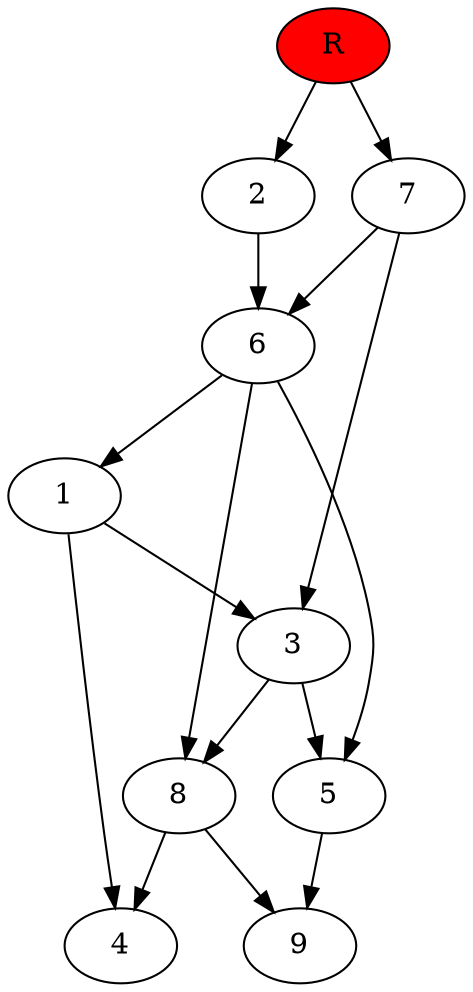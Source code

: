 digraph prb66787 {
	1
	2
	3
	4
	5
	6
	7
	8
	R [fillcolor="#ff0000" style=filled]
	1 -> 3
	1 -> 4
	2 -> 6
	3 -> 5
	3 -> 8
	5 -> 9
	6 -> 1
	6 -> 5
	6 -> 8
	7 -> 3
	7 -> 6
	8 -> 4
	8 -> 9
	R -> 2
	R -> 7
}
